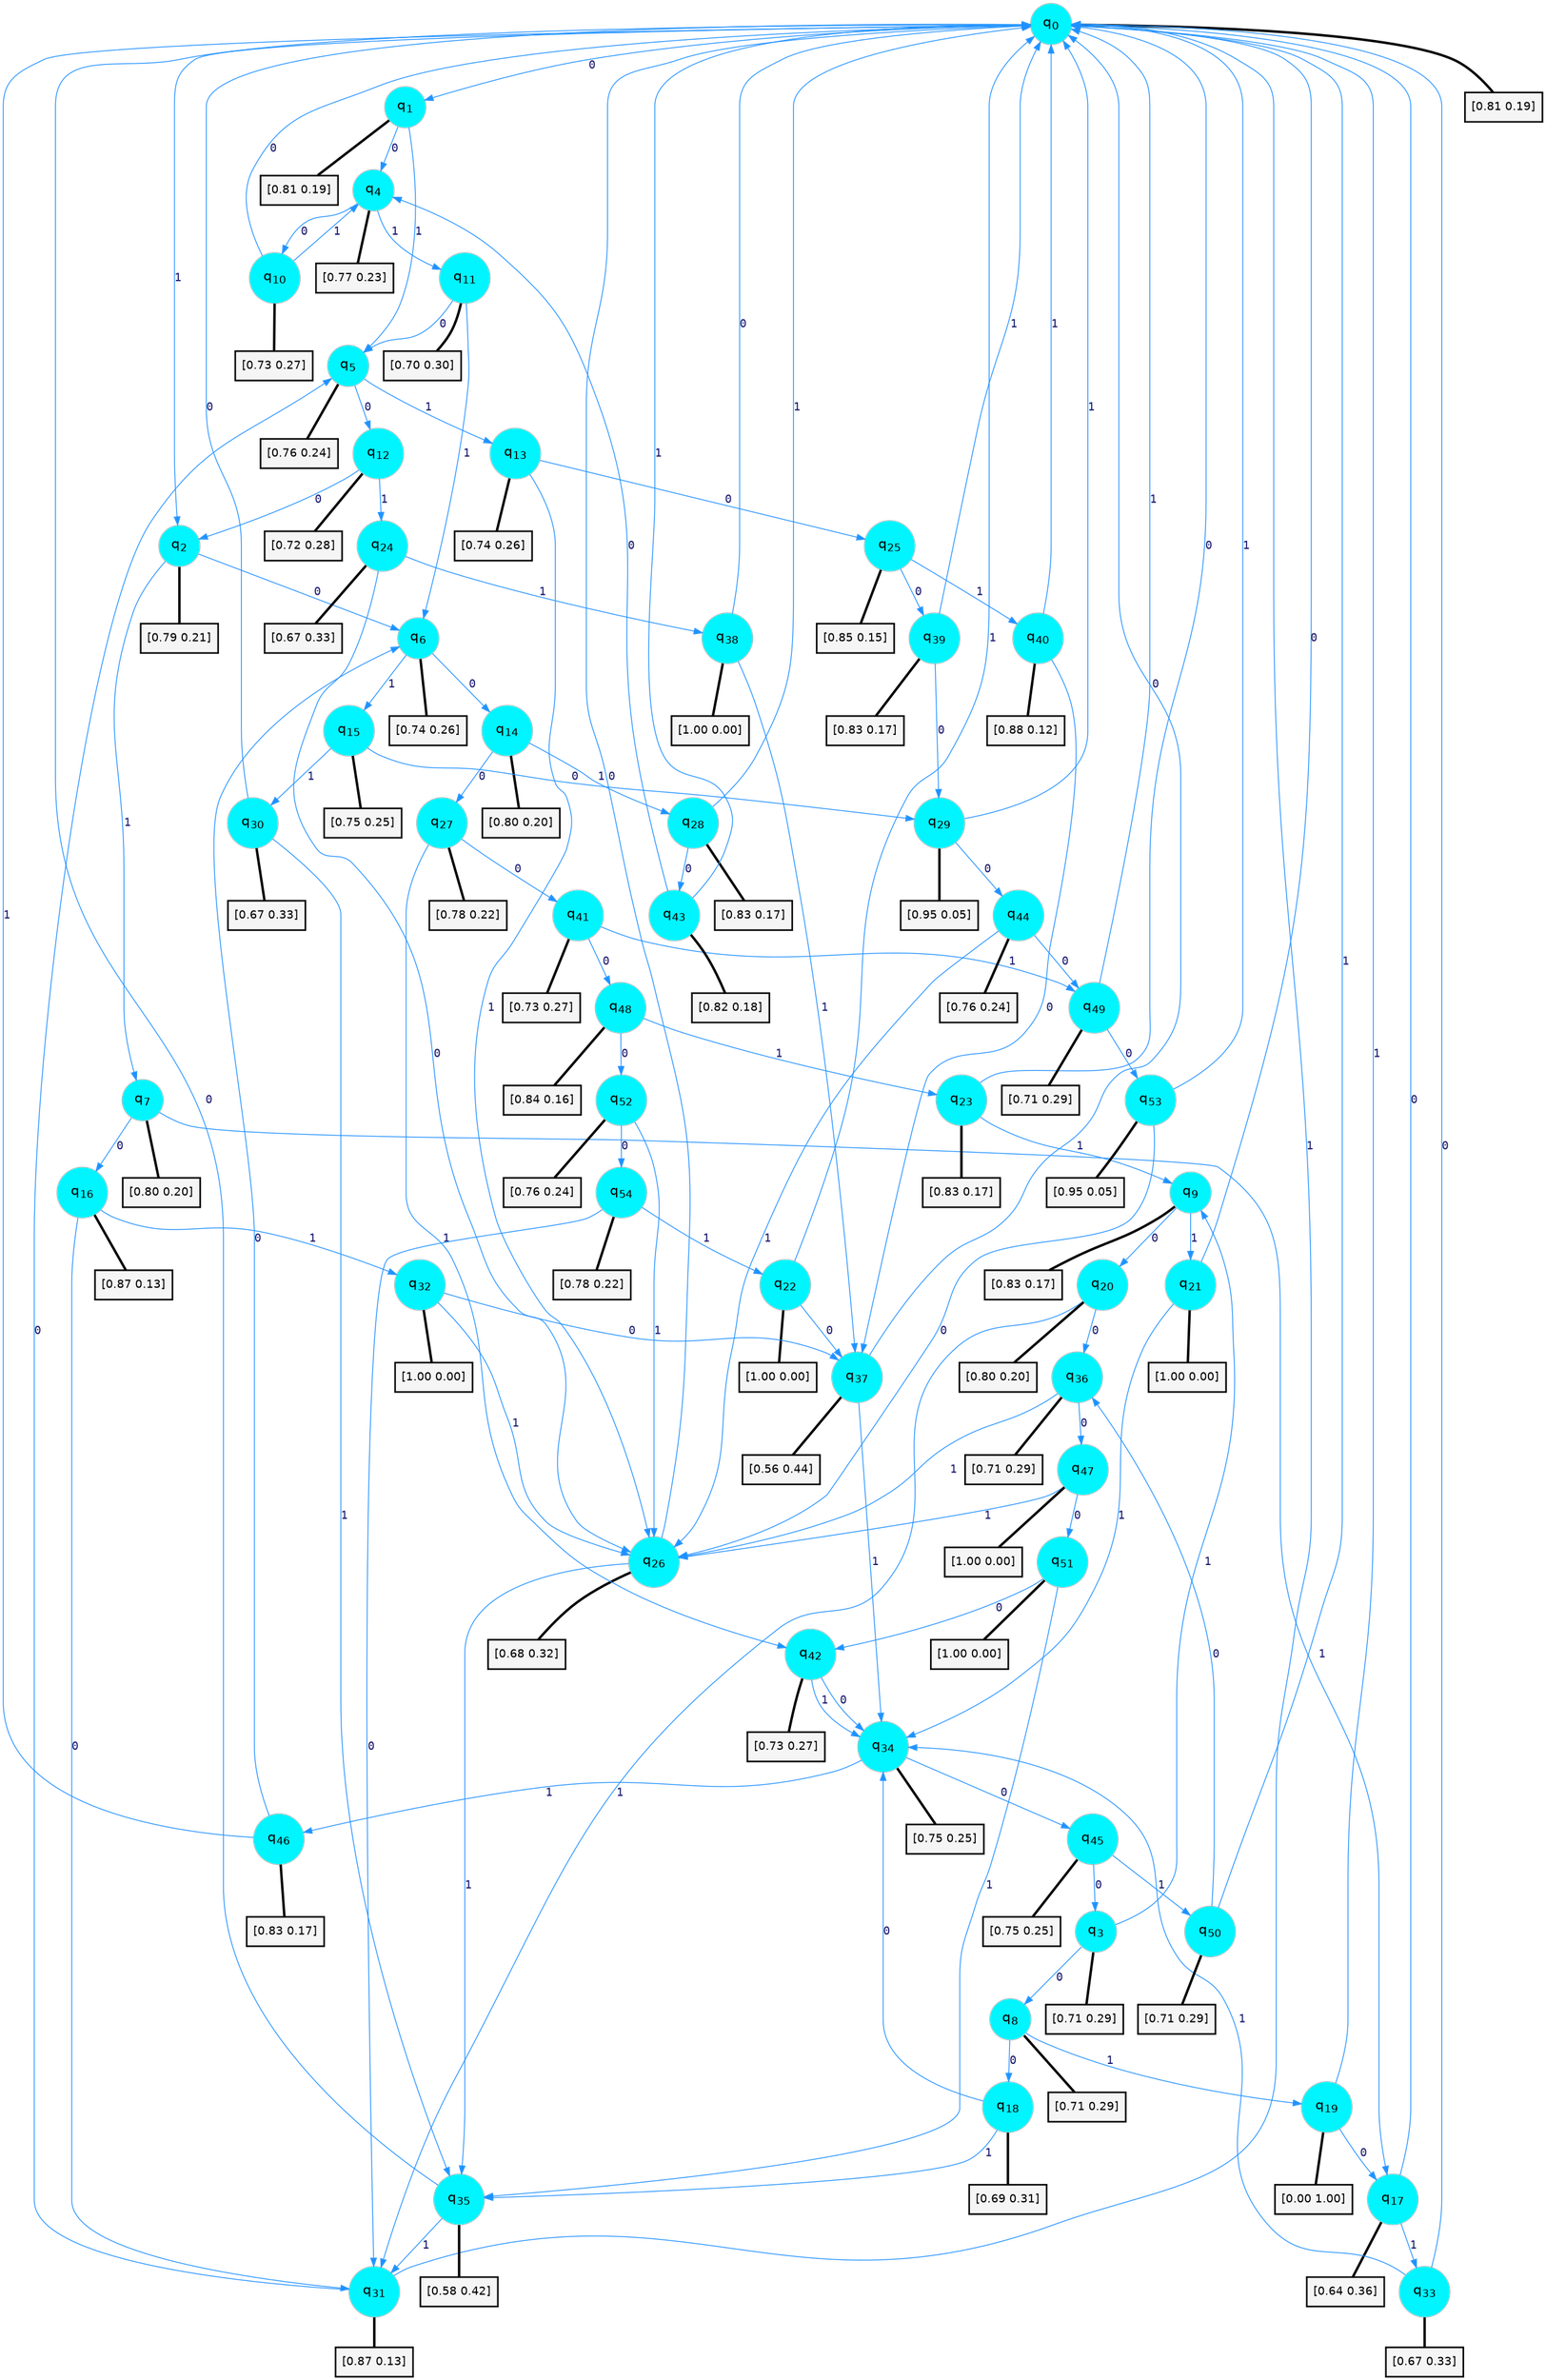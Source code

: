 digraph G {
graph [
bgcolor=transparent, dpi=300, rankdir=TD, size="40,25"];
node [
color=gray, fillcolor=turquoise1, fontcolor=black, fontname=Helvetica, fontsize=16, fontweight=bold, shape=circle, style=filled];
edge [
arrowsize=1, color=dodgerblue1, fontcolor=midnightblue, fontname=courier, fontweight=bold, penwidth=1, style=solid, weight=20];
0[label=<q<SUB>0</SUB>>];
1[label=<q<SUB>1</SUB>>];
2[label=<q<SUB>2</SUB>>];
3[label=<q<SUB>3</SUB>>];
4[label=<q<SUB>4</SUB>>];
5[label=<q<SUB>5</SUB>>];
6[label=<q<SUB>6</SUB>>];
7[label=<q<SUB>7</SUB>>];
8[label=<q<SUB>8</SUB>>];
9[label=<q<SUB>9</SUB>>];
10[label=<q<SUB>10</SUB>>];
11[label=<q<SUB>11</SUB>>];
12[label=<q<SUB>12</SUB>>];
13[label=<q<SUB>13</SUB>>];
14[label=<q<SUB>14</SUB>>];
15[label=<q<SUB>15</SUB>>];
16[label=<q<SUB>16</SUB>>];
17[label=<q<SUB>17</SUB>>];
18[label=<q<SUB>18</SUB>>];
19[label=<q<SUB>19</SUB>>];
20[label=<q<SUB>20</SUB>>];
21[label=<q<SUB>21</SUB>>];
22[label=<q<SUB>22</SUB>>];
23[label=<q<SUB>23</SUB>>];
24[label=<q<SUB>24</SUB>>];
25[label=<q<SUB>25</SUB>>];
26[label=<q<SUB>26</SUB>>];
27[label=<q<SUB>27</SUB>>];
28[label=<q<SUB>28</SUB>>];
29[label=<q<SUB>29</SUB>>];
30[label=<q<SUB>30</SUB>>];
31[label=<q<SUB>31</SUB>>];
32[label=<q<SUB>32</SUB>>];
33[label=<q<SUB>33</SUB>>];
34[label=<q<SUB>34</SUB>>];
35[label=<q<SUB>35</SUB>>];
36[label=<q<SUB>36</SUB>>];
37[label=<q<SUB>37</SUB>>];
38[label=<q<SUB>38</SUB>>];
39[label=<q<SUB>39</SUB>>];
40[label=<q<SUB>40</SUB>>];
41[label=<q<SUB>41</SUB>>];
42[label=<q<SUB>42</SUB>>];
43[label=<q<SUB>43</SUB>>];
44[label=<q<SUB>44</SUB>>];
45[label=<q<SUB>45</SUB>>];
46[label=<q<SUB>46</SUB>>];
47[label=<q<SUB>47</SUB>>];
48[label=<q<SUB>48</SUB>>];
49[label=<q<SUB>49</SUB>>];
50[label=<q<SUB>50</SUB>>];
51[label=<q<SUB>51</SUB>>];
52[label=<q<SUB>52</SUB>>];
53[label=<q<SUB>53</SUB>>];
54[label=<q<SUB>54</SUB>>];
55[label="[0.81 0.19]", shape=box,fontcolor=black, fontname=Helvetica, fontsize=14, penwidth=2, fillcolor=whitesmoke,color=black];
56[label="[0.81 0.19]", shape=box,fontcolor=black, fontname=Helvetica, fontsize=14, penwidth=2, fillcolor=whitesmoke,color=black];
57[label="[0.79 0.21]", shape=box,fontcolor=black, fontname=Helvetica, fontsize=14, penwidth=2, fillcolor=whitesmoke,color=black];
58[label="[0.71 0.29]", shape=box,fontcolor=black, fontname=Helvetica, fontsize=14, penwidth=2, fillcolor=whitesmoke,color=black];
59[label="[0.77 0.23]", shape=box,fontcolor=black, fontname=Helvetica, fontsize=14, penwidth=2, fillcolor=whitesmoke,color=black];
60[label="[0.76 0.24]", shape=box,fontcolor=black, fontname=Helvetica, fontsize=14, penwidth=2, fillcolor=whitesmoke,color=black];
61[label="[0.74 0.26]", shape=box,fontcolor=black, fontname=Helvetica, fontsize=14, penwidth=2, fillcolor=whitesmoke,color=black];
62[label="[0.80 0.20]", shape=box,fontcolor=black, fontname=Helvetica, fontsize=14, penwidth=2, fillcolor=whitesmoke,color=black];
63[label="[0.71 0.29]", shape=box,fontcolor=black, fontname=Helvetica, fontsize=14, penwidth=2, fillcolor=whitesmoke,color=black];
64[label="[0.83 0.17]", shape=box,fontcolor=black, fontname=Helvetica, fontsize=14, penwidth=2, fillcolor=whitesmoke,color=black];
65[label="[0.73 0.27]", shape=box,fontcolor=black, fontname=Helvetica, fontsize=14, penwidth=2, fillcolor=whitesmoke,color=black];
66[label="[0.70 0.30]", shape=box,fontcolor=black, fontname=Helvetica, fontsize=14, penwidth=2, fillcolor=whitesmoke,color=black];
67[label="[0.72 0.28]", shape=box,fontcolor=black, fontname=Helvetica, fontsize=14, penwidth=2, fillcolor=whitesmoke,color=black];
68[label="[0.74 0.26]", shape=box,fontcolor=black, fontname=Helvetica, fontsize=14, penwidth=2, fillcolor=whitesmoke,color=black];
69[label="[0.80 0.20]", shape=box,fontcolor=black, fontname=Helvetica, fontsize=14, penwidth=2, fillcolor=whitesmoke,color=black];
70[label="[0.75 0.25]", shape=box,fontcolor=black, fontname=Helvetica, fontsize=14, penwidth=2, fillcolor=whitesmoke,color=black];
71[label="[0.87 0.13]", shape=box,fontcolor=black, fontname=Helvetica, fontsize=14, penwidth=2, fillcolor=whitesmoke,color=black];
72[label="[0.64 0.36]", shape=box,fontcolor=black, fontname=Helvetica, fontsize=14, penwidth=2, fillcolor=whitesmoke,color=black];
73[label="[0.69 0.31]", shape=box,fontcolor=black, fontname=Helvetica, fontsize=14, penwidth=2, fillcolor=whitesmoke,color=black];
74[label="[0.00 1.00]", shape=box,fontcolor=black, fontname=Helvetica, fontsize=14, penwidth=2, fillcolor=whitesmoke,color=black];
75[label="[0.80 0.20]", shape=box,fontcolor=black, fontname=Helvetica, fontsize=14, penwidth=2, fillcolor=whitesmoke,color=black];
76[label="[1.00 0.00]", shape=box,fontcolor=black, fontname=Helvetica, fontsize=14, penwidth=2, fillcolor=whitesmoke,color=black];
77[label="[1.00 0.00]", shape=box,fontcolor=black, fontname=Helvetica, fontsize=14, penwidth=2, fillcolor=whitesmoke,color=black];
78[label="[0.83 0.17]", shape=box,fontcolor=black, fontname=Helvetica, fontsize=14, penwidth=2, fillcolor=whitesmoke,color=black];
79[label="[0.67 0.33]", shape=box,fontcolor=black, fontname=Helvetica, fontsize=14, penwidth=2, fillcolor=whitesmoke,color=black];
80[label="[0.85 0.15]", shape=box,fontcolor=black, fontname=Helvetica, fontsize=14, penwidth=2, fillcolor=whitesmoke,color=black];
81[label="[0.68 0.32]", shape=box,fontcolor=black, fontname=Helvetica, fontsize=14, penwidth=2, fillcolor=whitesmoke,color=black];
82[label="[0.78 0.22]", shape=box,fontcolor=black, fontname=Helvetica, fontsize=14, penwidth=2, fillcolor=whitesmoke,color=black];
83[label="[0.83 0.17]", shape=box,fontcolor=black, fontname=Helvetica, fontsize=14, penwidth=2, fillcolor=whitesmoke,color=black];
84[label="[0.95 0.05]", shape=box,fontcolor=black, fontname=Helvetica, fontsize=14, penwidth=2, fillcolor=whitesmoke,color=black];
85[label="[0.67 0.33]", shape=box,fontcolor=black, fontname=Helvetica, fontsize=14, penwidth=2, fillcolor=whitesmoke,color=black];
86[label="[0.87 0.13]", shape=box,fontcolor=black, fontname=Helvetica, fontsize=14, penwidth=2, fillcolor=whitesmoke,color=black];
87[label="[1.00 0.00]", shape=box,fontcolor=black, fontname=Helvetica, fontsize=14, penwidth=2, fillcolor=whitesmoke,color=black];
88[label="[0.67 0.33]", shape=box,fontcolor=black, fontname=Helvetica, fontsize=14, penwidth=2, fillcolor=whitesmoke,color=black];
89[label="[0.75 0.25]", shape=box,fontcolor=black, fontname=Helvetica, fontsize=14, penwidth=2, fillcolor=whitesmoke,color=black];
90[label="[0.58 0.42]", shape=box,fontcolor=black, fontname=Helvetica, fontsize=14, penwidth=2, fillcolor=whitesmoke,color=black];
91[label="[0.71 0.29]", shape=box,fontcolor=black, fontname=Helvetica, fontsize=14, penwidth=2, fillcolor=whitesmoke,color=black];
92[label="[0.56 0.44]", shape=box,fontcolor=black, fontname=Helvetica, fontsize=14, penwidth=2, fillcolor=whitesmoke,color=black];
93[label="[1.00 0.00]", shape=box,fontcolor=black, fontname=Helvetica, fontsize=14, penwidth=2, fillcolor=whitesmoke,color=black];
94[label="[0.83 0.17]", shape=box,fontcolor=black, fontname=Helvetica, fontsize=14, penwidth=2, fillcolor=whitesmoke,color=black];
95[label="[0.88 0.12]", shape=box,fontcolor=black, fontname=Helvetica, fontsize=14, penwidth=2, fillcolor=whitesmoke,color=black];
96[label="[0.73 0.27]", shape=box,fontcolor=black, fontname=Helvetica, fontsize=14, penwidth=2, fillcolor=whitesmoke,color=black];
97[label="[0.73 0.27]", shape=box,fontcolor=black, fontname=Helvetica, fontsize=14, penwidth=2, fillcolor=whitesmoke,color=black];
98[label="[0.82 0.18]", shape=box,fontcolor=black, fontname=Helvetica, fontsize=14, penwidth=2, fillcolor=whitesmoke,color=black];
99[label="[0.76 0.24]", shape=box,fontcolor=black, fontname=Helvetica, fontsize=14, penwidth=2, fillcolor=whitesmoke,color=black];
100[label="[0.75 0.25]", shape=box,fontcolor=black, fontname=Helvetica, fontsize=14, penwidth=2, fillcolor=whitesmoke,color=black];
101[label="[0.83 0.17]", shape=box,fontcolor=black, fontname=Helvetica, fontsize=14, penwidth=2, fillcolor=whitesmoke,color=black];
102[label="[1.00 0.00]", shape=box,fontcolor=black, fontname=Helvetica, fontsize=14, penwidth=2, fillcolor=whitesmoke,color=black];
103[label="[0.84 0.16]", shape=box,fontcolor=black, fontname=Helvetica, fontsize=14, penwidth=2, fillcolor=whitesmoke,color=black];
104[label="[0.71 0.29]", shape=box,fontcolor=black, fontname=Helvetica, fontsize=14, penwidth=2, fillcolor=whitesmoke,color=black];
105[label="[0.71 0.29]", shape=box,fontcolor=black, fontname=Helvetica, fontsize=14, penwidth=2, fillcolor=whitesmoke,color=black];
106[label="[1.00 0.00]", shape=box,fontcolor=black, fontname=Helvetica, fontsize=14, penwidth=2, fillcolor=whitesmoke,color=black];
107[label="[0.76 0.24]", shape=box,fontcolor=black, fontname=Helvetica, fontsize=14, penwidth=2, fillcolor=whitesmoke,color=black];
108[label="[0.95 0.05]", shape=box,fontcolor=black, fontname=Helvetica, fontsize=14, penwidth=2, fillcolor=whitesmoke,color=black];
109[label="[0.78 0.22]", shape=box,fontcolor=black, fontname=Helvetica, fontsize=14, penwidth=2, fillcolor=whitesmoke,color=black];
0->1 [label=0];
0->2 [label=1];
0->55 [arrowhead=none, penwidth=3,color=black];
1->4 [label=0];
1->5 [label=1];
1->56 [arrowhead=none, penwidth=3,color=black];
2->6 [label=0];
2->7 [label=1];
2->57 [arrowhead=none, penwidth=3,color=black];
3->8 [label=0];
3->9 [label=1];
3->58 [arrowhead=none, penwidth=3,color=black];
4->10 [label=0];
4->11 [label=1];
4->59 [arrowhead=none, penwidth=3,color=black];
5->12 [label=0];
5->13 [label=1];
5->60 [arrowhead=none, penwidth=3,color=black];
6->14 [label=0];
6->15 [label=1];
6->61 [arrowhead=none, penwidth=3,color=black];
7->16 [label=0];
7->17 [label=1];
7->62 [arrowhead=none, penwidth=3,color=black];
8->18 [label=0];
8->19 [label=1];
8->63 [arrowhead=none, penwidth=3,color=black];
9->20 [label=0];
9->21 [label=1];
9->64 [arrowhead=none, penwidth=3,color=black];
10->0 [label=0];
10->4 [label=1];
10->65 [arrowhead=none, penwidth=3,color=black];
11->5 [label=0];
11->6 [label=1];
11->66 [arrowhead=none, penwidth=3,color=black];
12->2 [label=0];
12->24 [label=1];
12->67 [arrowhead=none, penwidth=3,color=black];
13->25 [label=0];
13->26 [label=1];
13->68 [arrowhead=none, penwidth=3,color=black];
14->27 [label=0];
14->28 [label=1];
14->69 [arrowhead=none, penwidth=3,color=black];
15->29 [label=0];
15->30 [label=1];
15->70 [arrowhead=none, penwidth=3,color=black];
16->31 [label=0];
16->32 [label=1];
16->71 [arrowhead=none, penwidth=3,color=black];
17->0 [label=0];
17->33 [label=1];
17->72 [arrowhead=none, penwidth=3,color=black];
18->34 [label=0];
18->35 [label=1];
18->73 [arrowhead=none, penwidth=3,color=black];
19->17 [label=0];
19->0 [label=1];
19->74 [arrowhead=none, penwidth=3,color=black];
20->36 [label=0];
20->31 [label=1];
20->75 [arrowhead=none, penwidth=3,color=black];
21->0 [label=0];
21->34 [label=1];
21->76 [arrowhead=none, penwidth=3,color=black];
22->37 [label=0];
22->0 [label=1];
22->77 [arrowhead=none, penwidth=3,color=black];
23->0 [label=0];
23->9 [label=1];
23->78 [arrowhead=none, penwidth=3,color=black];
24->26 [label=0];
24->38 [label=1];
24->79 [arrowhead=none, penwidth=3,color=black];
25->39 [label=0];
25->40 [label=1];
25->80 [arrowhead=none, penwidth=3,color=black];
26->0 [label=0];
26->35 [label=1];
26->81 [arrowhead=none, penwidth=3,color=black];
27->41 [label=0];
27->42 [label=1];
27->82 [arrowhead=none, penwidth=3,color=black];
28->43 [label=0];
28->0 [label=1];
28->83 [arrowhead=none, penwidth=3,color=black];
29->44 [label=0];
29->0 [label=1];
29->84 [arrowhead=none, penwidth=3,color=black];
30->0 [label=0];
30->35 [label=1];
30->85 [arrowhead=none, penwidth=3,color=black];
31->5 [label=0];
31->0 [label=1];
31->86 [arrowhead=none, penwidth=3,color=black];
32->37 [label=0];
32->26 [label=1];
32->87 [arrowhead=none, penwidth=3,color=black];
33->0 [label=0];
33->34 [label=1];
33->88 [arrowhead=none, penwidth=3,color=black];
34->45 [label=0];
34->46 [label=1];
34->89 [arrowhead=none, penwidth=3,color=black];
35->0 [label=0];
35->31 [label=1];
35->90 [arrowhead=none, penwidth=3,color=black];
36->47 [label=0];
36->26 [label=1];
36->91 [arrowhead=none, penwidth=3,color=black];
37->0 [label=0];
37->34 [label=1];
37->92 [arrowhead=none, penwidth=3,color=black];
38->0 [label=0];
38->37 [label=1];
38->93 [arrowhead=none, penwidth=3,color=black];
39->29 [label=0];
39->0 [label=1];
39->94 [arrowhead=none, penwidth=3,color=black];
40->37 [label=0];
40->0 [label=1];
40->95 [arrowhead=none, penwidth=3,color=black];
41->48 [label=0];
41->49 [label=1];
41->96 [arrowhead=none, penwidth=3,color=black];
42->34 [label=0];
42->34 [label=1];
42->97 [arrowhead=none, penwidth=3,color=black];
43->4 [label=0];
43->0 [label=1];
43->98 [arrowhead=none, penwidth=3,color=black];
44->49 [label=0];
44->26 [label=1];
44->99 [arrowhead=none, penwidth=3,color=black];
45->3 [label=0];
45->50 [label=1];
45->100 [arrowhead=none, penwidth=3,color=black];
46->6 [label=0];
46->0 [label=1];
46->101 [arrowhead=none, penwidth=3,color=black];
47->51 [label=0];
47->26 [label=1];
47->102 [arrowhead=none, penwidth=3,color=black];
48->52 [label=0];
48->23 [label=1];
48->103 [arrowhead=none, penwidth=3,color=black];
49->53 [label=0];
49->0 [label=1];
49->104 [arrowhead=none, penwidth=3,color=black];
50->36 [label=0];
50->0 [label=1];
50->105 [arrowhead=none, penwidth=3,color=black];
51->42 [label=0];
51->35 [label=1];
51->106 [arrowhead=none, penwidth=3,color=black];
52->54 [label=0];
52->26 [label=1];
52->107 [arrowhead=none, penwidth=3,color=black];
53->26 [label=0];
53->0 [label=1];
53->108 [arrowhead=none, penwidth=3,color=black];
54->31 [label=0];
54->22 [label=1];
54->109 [arrowhead=none, penwidth=3,color=black];
}
